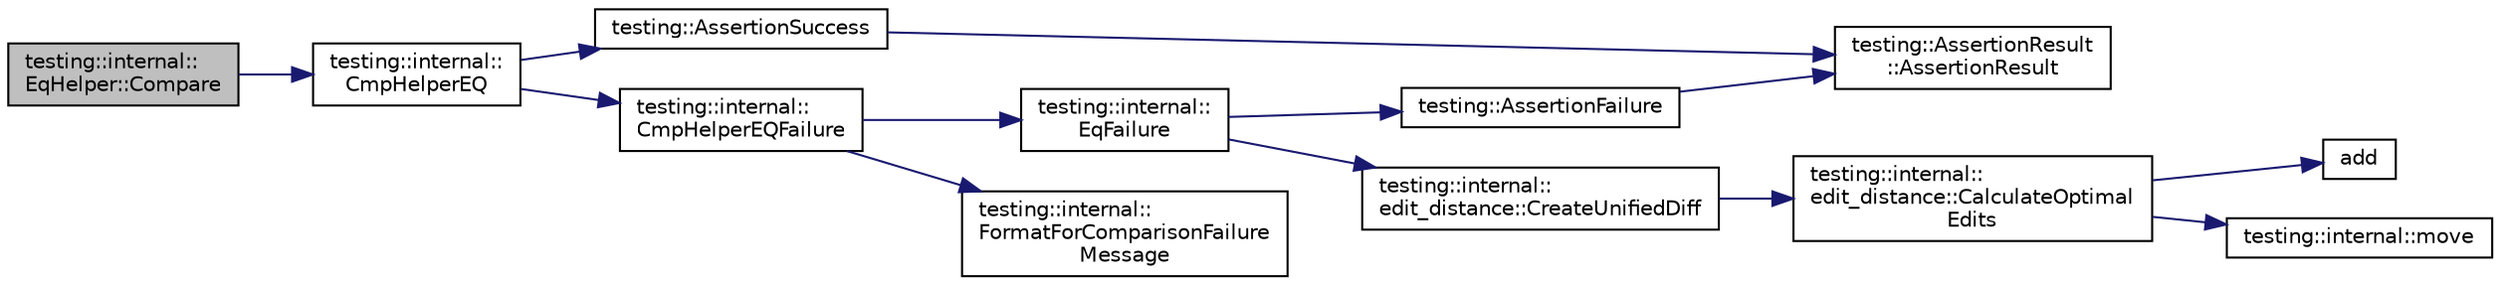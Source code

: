digraph "testing::internal::EqHelper::Compare"
{
  edge [fontname="Helvetica",fontsize="10",labelfontname="Helvetica",labelfontsize="10"];
  node [fontname="Helvetica",fontsize="10",shape=record];
  rankdir="LR";
  Node13 [label="testing::internal::\lEqHelper::Compare",height=0.2,width=0.4,color="black", fillcolor="grey75", style="filled", fontcolor="black"];
  Node13 -> Node14 [color="midnightblue",fontsize="10",style="solid",fontname="Helvetica"];
  Node14 [label="testing::internal::\lCmpHelperEQ",height=0.2,width=0.4,color="black", fillcolor="white", style="filled",URL="$d0/da7/namespacetesting_1_1internal.html#a4638c74d9b32e971f9b321af6fafc2f1"];
  Node14 -> Node15 [color="midnightblue",fontsize="10",style="solid",fontname="Helvetica"];
  Node15 [label="testing::AssertionSuccess",height=0.2,width=0.4,color="black", fillcolor="white", style="filled",URL="$d0/d75/namespacetesting.html#ac1d0baedb17286c5c6c87bd1a45da8ac"];
  Node15 -> Node16 [color="midnightblue",fontsize="10",style="solid",fontname="Helvetica"];
  Node16 [label="testing::AssertionResult\l::AssertionResult",height=0.2,width=0.4,color="black", fillcolor="white", style="filled",URL="$d5/dec/classtesting_1_1_assertion_result.html#a27788116f03f90aec4daf592fd809ead"];
  Node14 -> Node17 [color="midnightblue",fontsize="10",style="solid",fontname="Helvetica"];
  Node17 [label="testing::internal::\lCmpHelperEQFailure",height=0.2,width=0.4,color="black", fillcolor="white", style="filled",URL="$d0/da7/namespacetesting_1_1internal.html#a1def8ec9393360a1b34a20528703e7f7"];
  Node17 -> Node18 [color="midnightblue",fontsize="10",style="solid",fontname="Helvetica"];
  Node18 [label="testing::internal::\lEqFailure",height=0.2,width=0.4,color="black", fillcolor="white", style="filled",URL="$d0/da7/namespacetesting_1_1internal.html#a08725846ff184d3e79bcf5be4df19157"];
  Node18 -> Node19 [color="midnightblue",fontsize="10",style="solid",fontname="Helvetica"];
  Node19 [label="testing::internal::\ledit_distance::CreateUnifiedDiff",height=0.2,width=0.4,color="black", fillcolor="white", style="filled",URL="$de/dce/namespacetesting_1_1internal_1_1edit__distance.html#ac4c24a581ff433d7aca7ed12c9133fb1"];
  Node19 -> Node20 [color="midnightblue",fontsize="10",style="solid",fontname="Helvetica"];
  Node20 [label="testing::internal::\ledit_distance::CalculateOptimal\lEdits",height=0.2,width=0.4,color="black", fillcolor="white", style="filled",URL="$de/dce/namespacetesting_1_1internal_1_1edit__distance.html#a26323b4c2a29ea8e187aafbd4d2275db"];
  Node20 -> Node21 [color="midnightblue",fontsize="10",style="solid",fontname="Helvetica"];
  Node21 [label="add",height=0.2,width=0.4,color="black", fillcolor="white", style="filled",URL="$d3/d1b/_add_test_8cpp.html#a857dc3eb39c8fb110ae3ec9643d3a153"];
  Node20 -> Node22 [color="midnightblue",fontsize="10",style="solid",fontname="Helvetica"];
  Node22 [label="testing::internal::move",height=0.2,width=0.4,color="black", fillcolor="white", style="filled",URL="$d0/da7/namespacetesting_1_1internal.html#a0f6d06bf8c3093b9c22bb08723db201e"];
  Node18 -> Node23 [color="midnightblue",fontsize="10",style="solid",fontname="Helvetica"];
  Node23 [label="testing::AssertionFailure",height=0.2,width=0.4,color="black", fillcolor="white", style="filled",URL="$d0/d75/namespacetesting.html#a75cb789614cb1c28c34627a4a3c053df"];
  Node23 -> Node16 [color="midnightblue",fontsize="10",style="solid",fontname="Helvetica"];
  Node17 -> Node24 [color="midnightblue",fontsize="10",style="solid",fontname="Helvetica"];
  Node24 [label="testing::internal::\lFormatForComparisonFailure\lMessage",height=0.2,width=0.4,color="black", fillcolor="white", style="filled",URL="$d0/da7/namespacetesting_1_1internal.html#a91ab078f10adc669f09b7f604975c518"];
}

